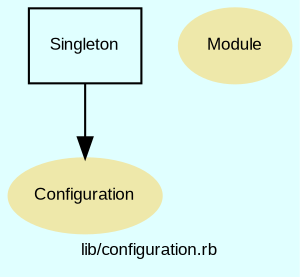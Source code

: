 digraph TopLevel {
    compound = true
    bgcolor = lightcyan1
    fontname = Arial
    fontsize = 8
    label = "lib/configuration.rb"
    node [
        fontname = Arial,
        fontsize = 8,
        color = black
    ]

    Configuration [
        fontcolor = black,
        URL = "classes/Configuration.html",
        shape = ellipse,
        color = palegoldenrod,
        style = filled,
        label = "Configuration"
    ]

    Module [
        fontcolor = black,
        URL = "classes/Module.html",
        shape = ellipse,
        color = palegoldenrod,
        style = filled,
        label = "Module"
    ]

    Singleton [
        URL = "classes/Singleton.html",
        shape = box,
        label = "Singleton"
    ]

    Singleton -> Configuration [

    ]

}

